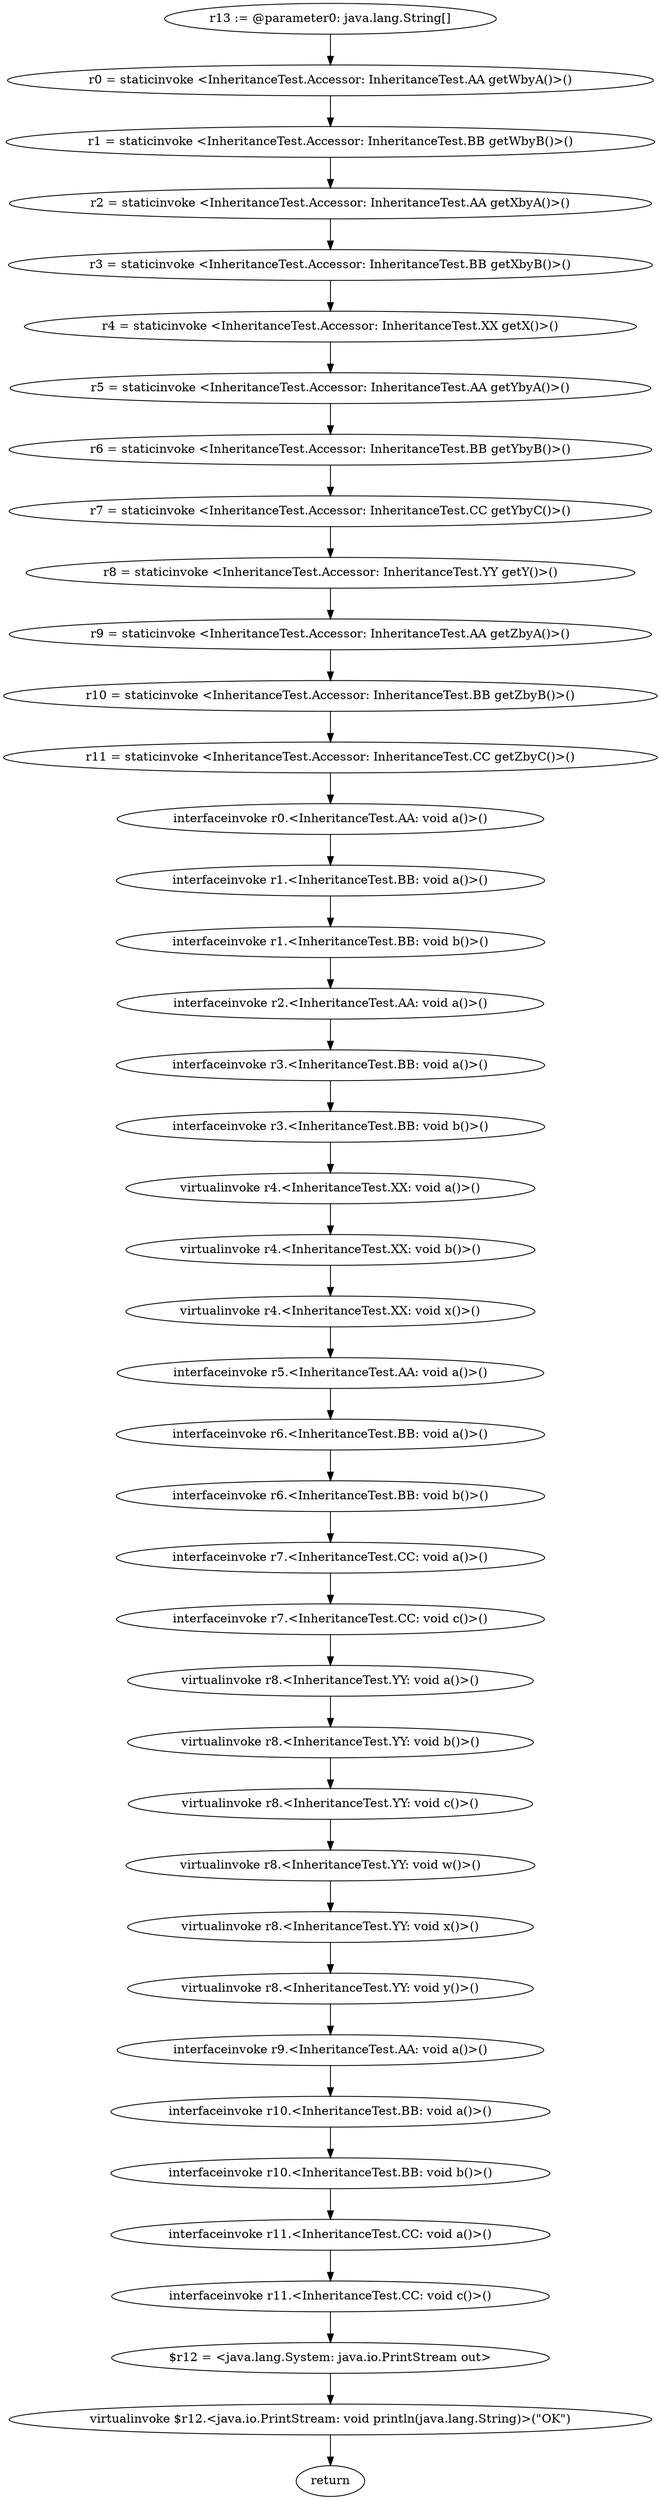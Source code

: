digraph "unitGraph" {
    "r13 := @parameter0: java.lang.String[]"
    "r0 = staticinvoke <InheritanceTest.Accessor: InheritanceTest.AA getWbyA()>()"
    "r1 = staticinvoke <InheritanceTest.Accessor: InheritanceTest.BB getWbyB()>()"
    "r2 = staticinvoke <InheritanceTest.Accessor: InheritanceTest.AA getXbyA()>()"
    "r3 = staticinvoke <InheritanceTest.Accessor: InheritanceTest.BB getXbyB()>()"
    "r4 = staticinvoke <InheritanceTest.Accessor: InheritanceTest.XX getX()>()"
    "r5 = staticinvoke <InheritanceTest.Accessor: InheritanceTest.AA getYbyA()>()"
    "r6 = staticinvoke <InheritanceTest.Accessor: InheritanceTest.BB getYbyB()>()"
    "r7 = staticinvoke <InheritanceTest.Accessor: InheritanceTest.CC getYbyC()>()"
    "r8 = staticinvoke <InheritanceTest.Accessor: InheritanceTest.YY getY()>()"
    "r9 = staticinvoke <InheritanceTest.Accessor: InheritanceTest.AA getZbyA()>()"
    "r10 = staticinvoke <InheritanceTest.Accessor: InheritanceTest.BB getZbyB()>()"
    "r11 = staticinvoke <InheritanceTest.Accessor: InheritanceTest.CC getZbyC()>()"
    "interfaceinvoke r0.<InheritanceTest.AA: void a()>()"
    "interfaceinvoke r1.<InheritanceTest.BB: void a()>()"
    "interfaceinvoke r1.<InheritanceTest.BB: void b()>()"
    "interfaceinvoke r2.<InheritanceTest.AA: void a()>()"
    "interfaceinvoke r3.<InheritanceTest.BB: void a()>()"
    "interfaceinvoke r3.<InheritanceTest.BB: void b()>()"
    "virtualinvoke r4.<InheritanceTest.XX: void a()>()"
    "virtualinvoke r4.<InheritanceTest.XX: void b()>()"
    "virtualinvoke r4.<InheritanceTest.XX: void x()>()"
    "interfaceinvoke r5.<InheritanceTest.AA: void a()>()"
    "interfaceinvoke r6.<InheritanceTest.BB: void a()>()"
    "interfaceinvoke r6.<InheritanceTest.BB: void b()>()"
    "interfaceinvoke r7.<InheritanceTest.CC: void a()>()"
    "interfaceinvoke r7.<InheritanceTest.CC: void c()>()"
    "virtualinvoke r8.<InheritanceTest.YY: void a()>()"
    "virtualinvoke r8.<InheritanceTest.YY: void b()>()"
    "virtualinvoke r8.<InheritanceTest.YY: void c()>()"
    "virtualinvoke r8.<InheritanceTest.YY: void w()>()"
    "virtualinvoke r8.<InheritanceTest.YY: void x()>()"
    "virtualinvoke r8.<InheritanceTest.YY: void y()>()"
    "interfaceinvoke r9.<InheritanceTest.AA: void a()>()"
    "interfaceinvoke r10.<InheritanceTest.BB: void a()>()"
    "interfaceinvoke r10.<InheritanceTest.BB: void b()>()"
    "interfaceinvoke r11.<InheritanceTest.CC: void a()>()"
    "interfaceinvoke r11.<InheritanceTest.CC: void c()>()"
    "$r12 = <java.lang.System: java.io.PrintStream out>"
    "virtualinvoke $r12.<java.io.PrintStream: void println(java.lang.String)>(\"OK\")"
    "return"
    "r13 := @parameter0: java.lang.String[]"->"r0 = staticinvoke <InheritanceTest.Accessor: InheritanceTest.AA getWbyA()>()";
    "r0 = staticinvoke <InheritanceTest.Accessor: InheritanceTest.AA getWbyA()>()"->"r1 = staticinvoke <InheritanceTest.Accessor: InheritanceTest.BB getWbyB()>()";
    "r1 = staticinvoke <InheritanceTest.Accessor: InheritanceTest.BB getWbyB()>()"->"r2 = staticinvoke <InheritanceTest.Accessor: InheritanceTest.AA getXbyA()>()";
    "r2 = staticinvoke <InheritanceTest.Accessor: InheritanceTest.AA getXbyA()>()"->"r3 = staticinvoke <InheritanceTest.Accessor: InheritanceTest.BB getXbyB()>()";
    "r3 = staticinvoke <InheritanceTest.Accessor: InheritanceTest.BB getXbyB()>()"->"r4 = staticinvoke <InheritanceTest.Accessor: InheritanceTest.XX getX()>()";
    "r4 = staticinvoke <InheritanceTest.Accessor: InheritanceTest.XX getX()>()"->"r5 = staticinvoke <InheritanceTest.Accessor: InheritanceTest.AA getYbyA()>()";
    "r5 = staticinvoke <InheritanceTest.Accessor: InheritanceTest.AA getYbyA()>()"->"r6 = staticinvoke <InheritanceTest.Accessor: InheritanceTest.BB getYbyB()>()";
    "r6 = staticinvoke <InheritanceTest.Accessor: InheritanceTest.BB getYbyB()>()"->"r7 = staticinvoke <InheritanceTest.Accessor: InheritanceTest.CC getYbyC()>()";
    "r7 = staticinvoke <InheritanceTest.Accessor: InheritanceTest.CC getYbyC()>()"->"r8 = staticinvoke <InheritanceTest.Accessor: InheritanceTest.YY getY()>()";
    "r8 = staticinvoke <InheritanceTest.Accessor: InheritanceTest.YY getY()>()"->"r9 = staticinvoke <InheritanceTest.Accessor: InheritanceTest.AA getZbyA()>()";
    "r9 = staticinvoke <InheritanceTest.Accessor: InheritanceTest.AA getZbyA()>()"->"r10 = staticinvoke <InheritanceTest.Accessor: InheritanceTest.BB getZbyB()>()";
    "r10 = staticinvoke <InheritanceTest.Accessor: InheritanceTest.BB getZbyB()>()"->"r11 = staticinvoke <InheritanceTest.Accessor: InheritanceTest.CC getZbyC()>()";
    "r11 = staticinvoke <InheritanceTest.Accessor: InheritanceTest.CC getZbyC()>()"->"interfaceinvoke r0.<InheritanceTest.AA: void a()>()";
    "interfaceinvoke r0.<InheritanceTest.AA: void a()>()"->"interfaceinvoke r1.<InheritanceTest.BB: void a()>()";
    "interfaceinvoke r1.<InheritanceTest.BB: void a()>()"->"interfaceinvoke r1.<InheritanceTest.BB: void b()>()";
    "interfaceinvoke r1.<InheritanceTest.BB: void b()>()"->"interfaceinvoke r2.<InheritanceTest.AA: void a()>()";
    "interfaceinvoke r2.<InheritanceTest.AA: void a()>()"->"interfaceinvoke r3.<InheritanceTest.BB: void a()>()";
    "interfaceinvoke r3.<InheritanceTest.BB: void a()>()"->"interfaceinvoke r3.<InheritanceTest.BB: void b()>()";
    "interfaceinvoke r3.<InheritanceTest.BB: void b()>()"->"virtualinvoke r4.<InheritanceTest.XX: void a()>()";
    "virtualinvoke r4.<InheritanceTest.XX: void a()>()"->"virtualinvoke r4.<InheritanceTest.XX: void b()>()";
    "virtualinvoke r4.<InheritanceTest.XX: void b()>()"->"virtualinvoke r4.<InheritanceTest.XX: void x()>()";
    "virtualinvoke r4.<InheritanceTest.XX: void x()>()"->"interfaceinvoke r5.<InheritanceTest.AA: void a()>()";
    "interfaceinvoke r5.<InheritanceTest.AA: void a()>()"->"interfaceinvoke r6.<InheritanceTest.BB: void a()>()";
    "interfaceinvoke r6.<InheritanceTest.BB: void a()>()"->"interfaceinvoke r6.<InheritanceTest.BB: void b()>()";
    "interfaceinvoke r6.<InheritanceTest.BB: void b()>()"->"interfaceinvoke r7.<InheritanceTest.CC: void a()>()";
    "interfaceinvoke r7.<InheritanceTest.CC: void a()>()"->"interfaceinvoke r7.<InheritanceTest.CC: void c()>()";
    "interfaceinvoke r7.<InheritanceTest.CC: void c()>()"->"virtualinvoke r8.<InheritanceTest.YY: void a()>()";
    "virtualinvoke r8.<InheritanceTest.YY: void a()>()"->"virtualinvoke r8.<InheritanceTest.YY: void b()>()";
    "virtualinvoke r8.<InheritanceTest.YY: void b()>()"->"virtualinvoke r8.<InheritanceTest.YY: void c()>()";
    "virtualinvoke r8.<InheritanceTest.YY: void c()>()"->"virtualinvoke r8.<InheritanceTest.YY: void w()>()";
    "virtualinvoke r8.<InheritanceTest.YY: void w()>()"->"virtualinvoke r8.<InheritanceTest.YY: void x()>()";
    "virtualinvoke r8.<InheritanceTest.YY: void x()>()"->"virtualinvoke r8.<InheritanceTest.YY: void y()>()";
    "virtualinvoke r8.<InheritanceTest.YY: void y()>()"->"interfaceinvoke r9.<InheritanceTest.AA: void a()>()";
    "interfaceinvoke r9.<InheritanceTest.AA: void a()>()"->"interfaceinvoke r10.<InheritanceTest.BB: void a()>()";
    "interfaceinvoke r10.<InheritanceTest.BB: void a()>()"->"interfaceinvoke r10.<InheritanceTest.BB: void b()>()";
    "interfaceinvoke r10.<InheritanceTest.BB: void b()>()"->"interfaceinvoke r11.<InheritanceTest.CC: void a()>()";
    "interfaceinvoke r11.<InheritanceTest.CC: void a()>()"->"interfaceinvoke r11.<InheritanceTest.CC: void c()>()";
    "interfaceinvoke r11.<InheritanceTest.CC: void c()>()"->"$r12 = <java.lang.System: java.io.PrintStream out>";
    "$r12 = <java.lang.System: java.io.PrintStream out>"->"virtualinvoke $r12.<java.io.PrintStream: void println(java.lang.String)>(\"OK\")";
    "virtualinvoke $r12.<java.io.PrintStream: void println(java.lang.String)>(\"OK\")"->"return";
}
